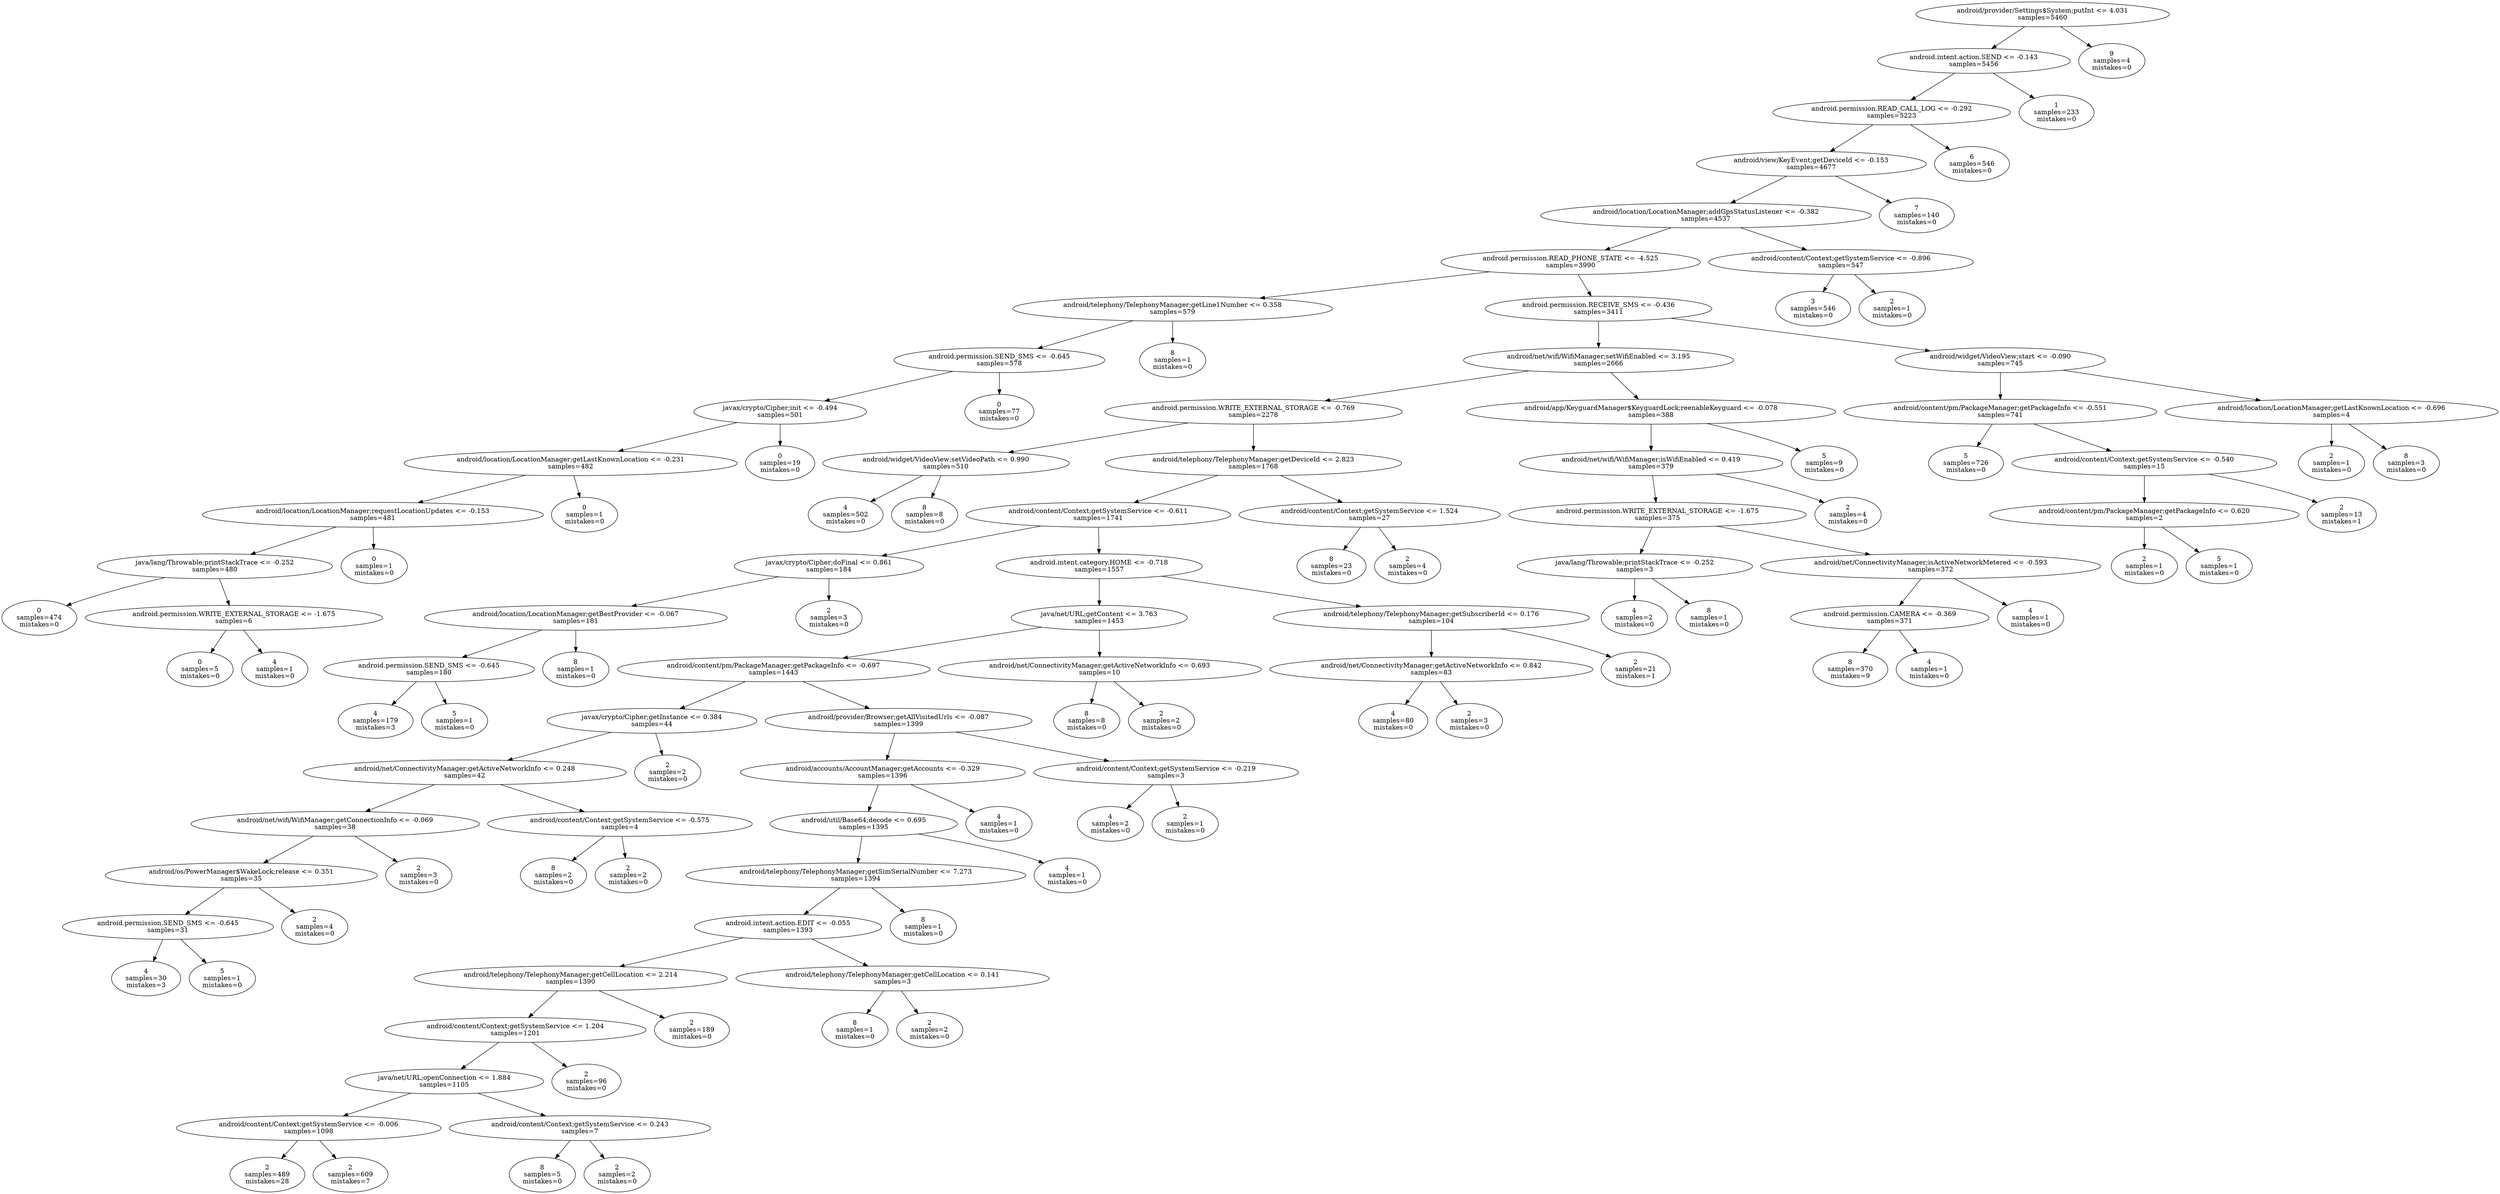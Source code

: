 digraph ClusteringTree {
n_0 [label="android/provider/Settings$System;putInt <= 4.031
samples=\5460"];
n_1 [label="android.intent.action.SEND <= -0.143
samples=\5456"];
n_2 [label="9
samples=\4
mistakes=\0"];
n_3 [label="android.permission.READ_CALL_LOG <= -0.292
samples=\5223"];
n_4 [label="1
samples=\233
mistakes=\0"];
n_5 [label="android/view/KeyEvent;getDeviceId <= -0.153
samples=\4677"];
n_6 [label="6
samples=\546
mistakes=\0"];
n_7 [label="android/location/LocationManager;addGpsStatusListener <= -0.382
samples=\4537"];
n_8 [label="7
samples=\140
mistakes=\0"];
n_9 [label="android.permission.READ_PHONE_STATE <= -4.525
samples=\3990"];
n_10 [label="android/content/Context;getSystemService <= -0.896
samples=\547"];
n_11 [label="android/telephony/TelephonyManager;getLine1Number <= 0.358
samples=\579"];
n_12 [label="android.permission.RECEIVE_SMS <= -0.436
samples=\3411"];
n_13 [label="3
samples=\546
mistakes=\0"];
n_14 [label="2
samples=\1
mistakes=\0"];
n_15 [label="android.permission.SEND_SMS <= -0.645
samples=\578"];
n_16 [label="8
samples=\1
mistakes=\0"];
n_17 [label="android/net/wifi/WifiManager;setWifiEnabled <= 3.195
samples=\2666"];
n_18 [label="android/widget/VideoView;start <= -0.090
samples=\745"];
n_19 [label="javax/crypto/Cipher;init <= -0.494
samples=\501"];
n_20 [label="0
samples=\77
mistakes=\0"];
n_21 [label="android.permission.WRITE_EXTERNAL_STORAGE <= -0.769
samples=\2278"];
n_22 [label="android/app/KeyguardManager$KeyguardLock;reenableKeyguard <= -0.078
samples=\388"];
n_23 [label="android/content/pm/PackageManager;getPackageInfo <= -0.551
samples=\741"];
n_24 [label="android/location/LocationManager;getLastKnownLocation <= -0.696
samples=\4"];
n_25 [label="android/location/LocationManager;getLastKnownLocation <= -0.231
samples=\482"];
n_26 [label="0
samples=\19
mistakes=\0"];
n_27 [label="android/widget/VideoView;setVideoPath <= 0.990
samples=\510"];
n_28 [label="android/telephony/TelephonyManager;getDeviceId <= 2.823
samples=\1768"];
n_29 [label="android/net/wifi/WifiManager;isWifiEnabled <= 0.419
samples=\379"];
n_30 [label="5
samples=\9
mistakes=\0"];
n_31 [label="5
samples=\726
mistakes=\0"];
n_32 [label="android/content/Context;getSystemService <= -0.540
samples=\15"];
n_33 [label="2
samples=\1
mistakes=\0"];
n_34 [label="8
samples=\3
mistakes=\0"];
n_35 [label="android/location/LocationManager;requestLocationUpdates <= -0.153
samples=\481"];
n_36 [label="0
samples=\1
mistakes=\0"];
n_37 [label="4
samples=\502
mistakes=\0"];
n_38 [label="8
samples=\8
mistakes=\0"];
n_39 [label="android/content/Context;getSystemService <= -0.611
samples=\1741"];
n_40 [label="android/content/Context;getSystemService <= 1.524
samples=\27"];
n_41 [label="android.permission.WRITE_EXTERNAL_STORAGE <= -1.675
samples=\375"];
n_42 [label="2
samples=\4
mistakes=\0"];
n_43 [label="android/content/pm/PackageManager;getPackageInfo <= 0.620
samples=\2"];
n_44 [label="2
samples=\13
mistakes=\1"];
n_45 [label="java/lang/Throwable;printStackTrace <= -0.252
samples=\480"];
n_46 [label="0
samples=\1
mistakes=\0"];
n_47 [label="javax/crypto/Cipher;doFinal <= 0.861
samples=\184"];
n_48 [label="android.intent.category.HOME <= -0.718
samples=\1557"];
n_49 [label="8
samples=\23
mistakes=\0"];
n_50 [label="2
samples=\4
mistakes=\0"];
n_51 [label="java/lang/Throwable;printStackTrace <= -0.252
samples=\3"];
n_52 [label="android/net/ConnectivityManager;isActiveNetworkMetered <= -0.593
samples=\372"];
n_53 [label="2
samples=\1
mistakes=\0"];
n_54 [label="5
samples=\1
mistakes=\0"];
n_55 [label="0
samples=\474
mistakes=\0"];
n_56 [label="android.permission.WRITE_EXTERNAL_STORAGE <= -1.675
samples=\6"];
n_57 [label="android/location/LocationManager;getBestProvider <= -0.067
samples=\181"];
n_58 [label="2
samples=\3
mistakes=\0"];
n_59 [label="java/net/URL;getContent <= 3.763
samples=\1453"];
n_60 [label="android/telephony/TelephonyManager;getSubscriberId <= 0.176
samples=\104"];
n_61 [label="4
samples=\2
mistakes=\0"];
n_62 [label="8
samples=\1
mistakes=\0"];
n_63 [label="android.permission.CAMERA <= -0.369
samples=\371"];
n_64 [label="4
samples=\1
mistakes=\0"];
n_65 [label="0
samples=\5
mistakes=\0"];
n_66 [label="4
samples=\1
mistakes=\0"];
n_67 [label="android.permission.SEND_SMS <= -0.645
samples=\180"];
n_68 [label="8
samples=\1
mistakes=\0"];
n_69 [label="android/content/pm/PackageManager;getPackageInfo <= -0.697
samples=\1443"];
n_70 [label="android/net/ConnectivityManager;getActiveNetworkInfo <= 0.693
samples=\10"];
n_71 [label="android/net/ConnectivityManager;getActiveNetworkInfo <= 0.842
samples=\83"];
n_72 [label="2
samples=\21
mistakes=\1"];
n_73 [label="8
samples=\370
mistakes=\9"];
n_74 [label="4
samples=\1
mistakes=\0"];
n_75 [label="4
samples=\179
mistakes=\3"];
n_76 [label="5
samples=\1
mistakes=\0"];
n_77 [label="javax/crypto/Cipher;getInstance <= 0.384
samples=\44"];
n_78 [label="android/provider/Browser;getAllVisitedUrls <= -0.087
samples=\1399"];
n_79 [label="8
samples=\8
mistakes=\0"];
n_80 [label="2
samples=\2
mistakes=\0"];
n_81 [label="4
samples=\80
mistakes=\0"];
n_82 [label="2
samples=\3
mistakes=\0"];
n_83 [label="android/net/ConnectivityManager;getActiveNetworkInfo <= 0.248
samples=\42"];
n_84 [label="2
samples=\2
mistakes=\0"];
n_85 [label="android/accounts/AccountManager;getAccounts <= -0.329
samples=\1396"];
n_86 [label="android/content/Context;getSystemService <= -0.219
samples=\3"];
n_87 [label="android/net/wifi/WifiManager;getConnectionInfo <= -0.069
samples=\38"];
n_88 [label="android/content/Context;getSystemService <= -0.575
samples=\4"];
n_89 [label="android/util/Base64;decode <= 0.695
samples=\1395"];
n_90 [label="4
samples=\1
mistakes=\0"];
n_91 [label="4
samples=\2
mistakes=\0"];
n_92 [label="2
samples=\1
mistakes=\0"];
n_93 [label="android/os/PowerManager$WakeLock;release <= 0.351
samples=\35"];
n_94 [label="2
samples=\3
mistakes=\0"];
n_95 [label="8
samples=\2
mistakes=\0"];
n_96 [label="2
samples=\2
mistakes=\0"];
n_97 [label="android/telephony/TelephonyManager;getSimSerialNumber <= 7.273
samples=\1394"];
n_98 [label="4
samples=\1
mistakes=\0"];
n_99 [label="android.permission.SEND_SMS <= -0.645
samples=\31"];
n_100 [label="2
samples=\4
mistakes=\0"];
n_101 [label="android.intent.action.EDIT <= -0.055
samples=\1393"];
n_102 [label="8
samples=\1
mistakes=\0"];
n_103 [label="4
samples=\30
mistakes=\3"];
n_104 [label="5
samples=\1
mistakes=\0"];
n_105 [label="android/telephony/TelephonyManager;getCellLocation <= 2.214
samples=\1390"];
n_106 [label="android/telephony/TelephonyManager;getCellLocation <= 0.141
samples=\3"];
n_107 [label="android/content/Context;getSystemService <= 1.204
samples=\1201"];
n_108 [label="2
samples=\189
mistakes=\0"];
n_109 [label="8
samples=\1
mistakes=\0"];
n_110 [label="2
samples=\2
mistakes=\0"];
n_111 [label="java/net/URL;openConnection <= 1.884
samples=\1105"];
n_112 [label="2
samples=\96
mistakes=\0"];
n_113 [label="android/content/Context;getSystemService <= -0.006
samples=\1098"];
n_114 [label="android/content/Context;getSystemService <= 0.243
samples=\7"];
n_115 [label="2
samples=\489
mistakes=\28"];
n_116 [label="2
samples=\609
mistakes=\7"];
n_117 [label="8
samples=\5
mistakes=\0"];
n_118 [label="2
samples=\2
mistakes=\0"];
n_0 -> n_1;
n_0 -> n_2;
n_1 -> n_3;
n_1 -> n_4;
n_3 -> n_5;
n_3 -> n_6;
n_5 -> n_7;
n_5 -> n_8;
n_7 -> n_9;
n_7 -> n_10;
n_9 -> n_11;
n_9 -> n_12;
n_10 -> n_13;
n_10 -> n_14;
n_11 -> n_15;
n_11 -> n_16;
n_12 -> n_17;
n_12 -> n_18;
n_15 -> n_19;
n_15 -> n_20;
n_17 -> n_21;
n_17 -> n_22;
n_18 -> n_23;
n_18 -> n_24;
n_19 -> n_25;
n_19 -> n_26;
n_21 -> n_27;
n_21 -> n_28;
n_22 -> n_29;
n_22 -> n_30;
n_23 -> n_31;
n_23 -> n_32;
n_24 -> n_33;
n_24 -> n_34;
n_25 -> n_35;
n_25 -> n_36;
n_27 -> n_37;
n_27 -> n_38;
n_28 -> n_39;
n_28 -> n_40;
n_29 -> n_41;
n_29 -> n_42;
n_32 -> n_43;
n_32 -> n_44;
n_35 -> n_45;
n_35 -> n_46;
n_39 -> n_47;
n_39 -> n_48;
n_40 -> n_49;
n_40 -> n_50;
n_41 -> n_51;
n_41 -> n_52;
n_43 -> n_53;
n_43 -> n_54;
n_45 -> n_55;
n_45 -> n_56;
n_47 -> n_57;
n_47 -> n_58;
n_48 -> n_59;
n_48 -> n_60;
n_51 -> n_61;
n_51 -> n_62;
n_52 -> n_63;
n_52 -> n_64;
n_56 -> n_65;
n_56 -> n_66;
n_57 -> n_67;
n_57 -> n_68;
n_59 -> n_69;
n_59 -> n_70;
n_60 -> n_71;
n_60 -> n_72;
n_63 -> n_73;
n_63 -> n_74;
n_67 -> n_75;
n_67 -> n_76;
n_69 -> n_77;
n_69 -> n_78;
n_70 -> n_79;
n_70 -> n_80;
n_71 -> n_81;
n_71 -> n_82;
n_77 -> n_83;
n_77 -> n_84;
n_78 -> n_85;
n_78 -> n_86;
n_83 -> n_87;
n_83 -> n_88;
n_85 -> n_89;
n_85 -> n_90;
n_86 -> n_91;
n_86 -> n_92;
n_87 -> n_93;
n_87 -> n_94;
n_88 -> n_95;
n_88 -> n_96;
n_89 -> n_97;
n_89 -> n_98;
n_93 -> n_99;
n_93 -> n_100;
n_97 -> n_101;
n_97 -> n_102;
n_99 -> n_103;
n_99 -> n_104;
n_101 -> n_105;
n_101 -> n_106;
n_105 -> n_107;
n_105 -> n_108;
n_106 -> n_109;
n_106 -> n_110;
n_107 -> n_111;
n_107 -> n_112;
n_111 -> n_113;
n_111 -> n_114;
n_113 -> n_115;
n_113 -> n_116;
n_114 -> n_117;
n_114 -> n_118;
}
